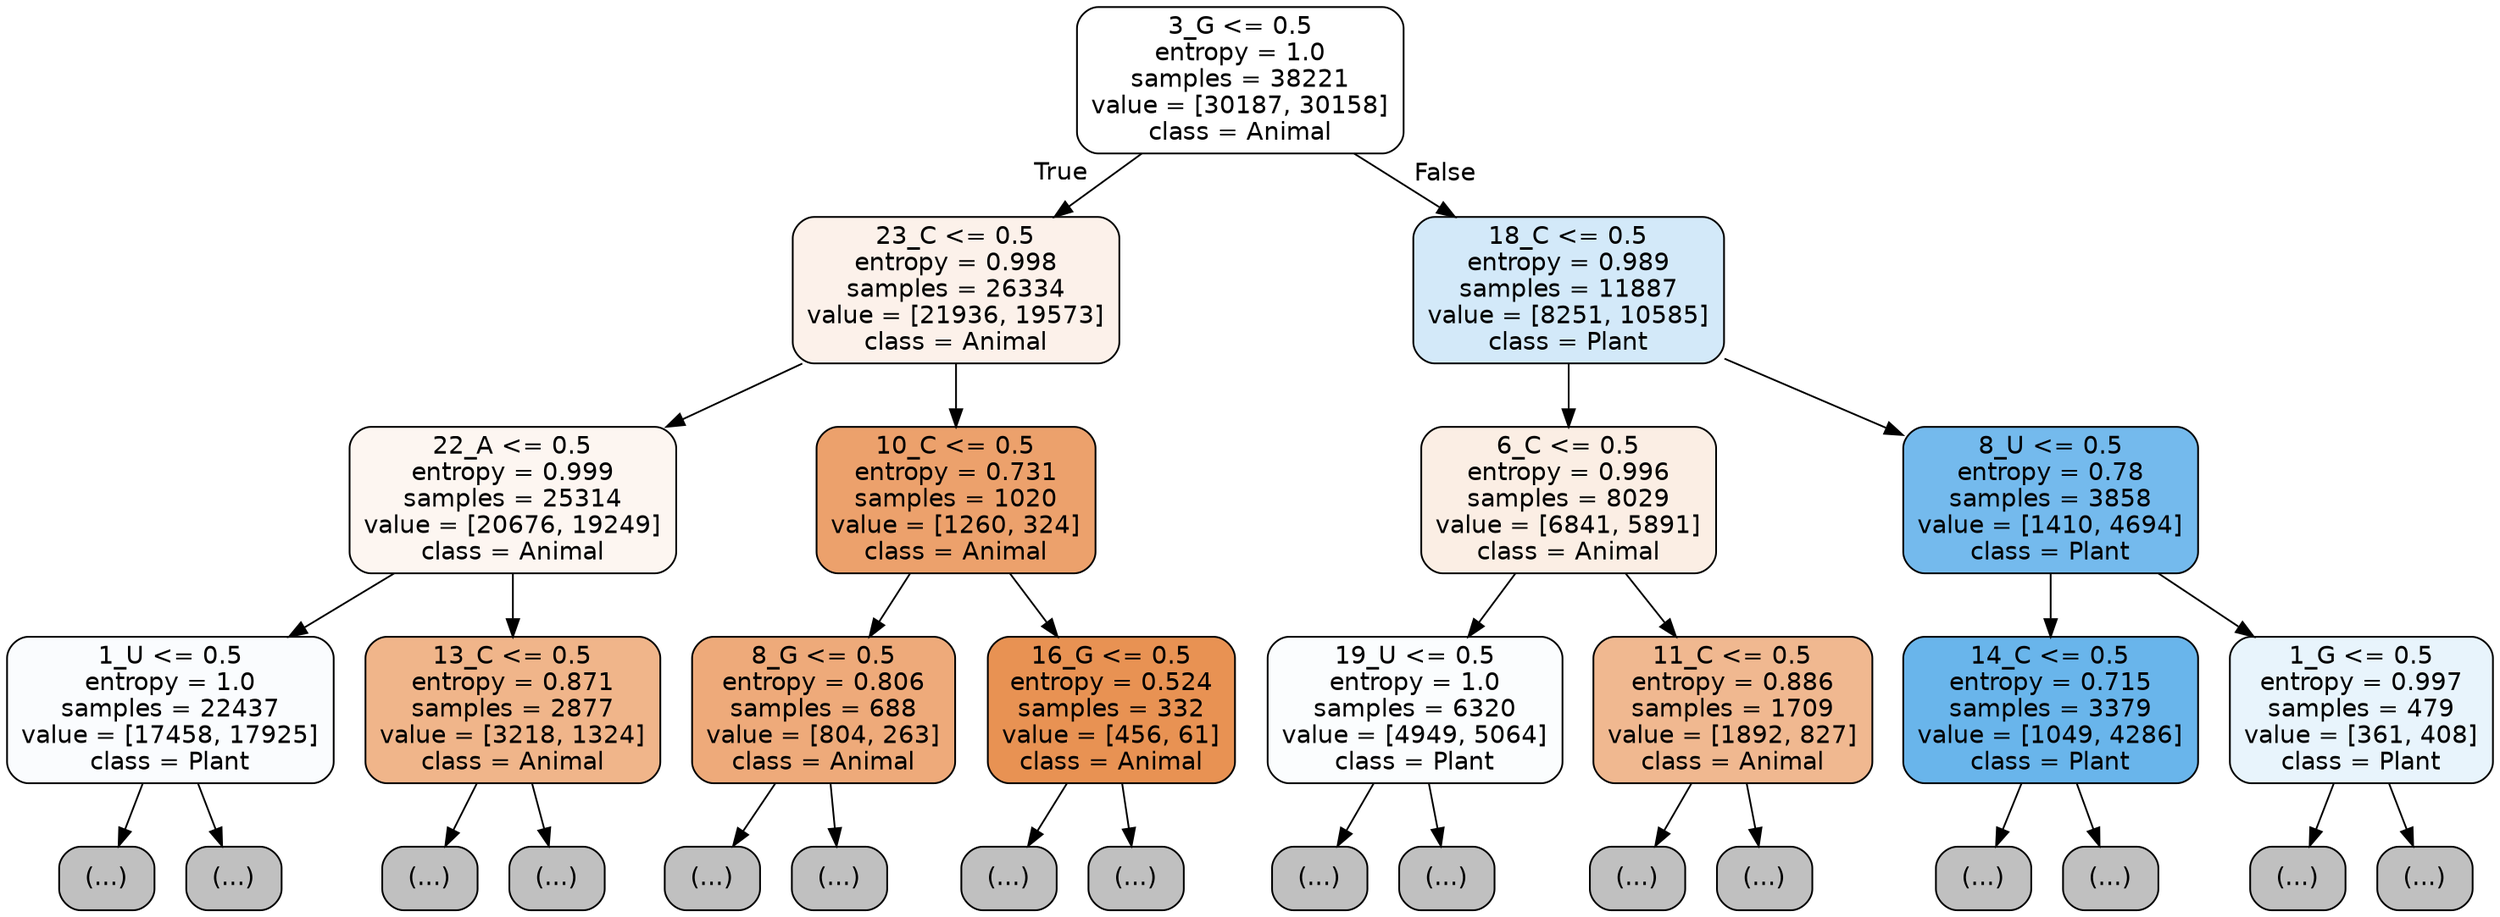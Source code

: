 digraph Tree {
node [shape=box, style="filled, rounded", color="black", fontname="helvetica"] ;
edge [fontname="helvetica"] ;
0 [label="3_G <= 0.5\nentropy = 1.0\nsamples = 38221\nvalue = [30187, 30158]\nclass = Animal", fillcolor="#ffffff"] ;
1 [label="23_C <= 0.5\nentropy = 0.998\nsamples = 26334\nvalue = [21936, 19573]\nclass = Animal", fillcolor="#fcf1ea"] ;
0 -> 1 [labeldistance=2.5, labelangle=45, headlabel="True"] ;
2 [label="22_A <= 0.5\nentropy = 0.999\nsamples = 25314\nvalue = [20676, 19249]\nclass = Animal", fillcolor="#fdf6f1"] ;
1 -> 2 ;
3 [label="1_U <= 0.5\nentropy = 1.0\nsamples = 22437\nvalue = [17458, 17925]\nclass = Plant", fillcolor="#fafcfe"] ;
2 -> 3 ;
4 [label="(...)", fillcolor="#C0C0C0"] ;
3 -> 4 ;
5769 [label="(...)", fillcolor="#C0C0C0"] ;
3 -> 5769 ;
10080 [label="13_C <= 0.5\nentropy = 0.871\nsamples = 2877\nvalue = [3218, 1324]\nclass = Animal", fillcolor="#f0b58a"] ;
2 -> 10080 ;
10081 [label="(...)", fillcolor="#C0C0C0"] ;
10080 -> 10081 ;
11042 [label="(...)", fillcolor="#C0C0C0"] ;
10080 -> 11042 ;
11337 [label="10_C <= 0.5\nentropy = 0.731\nsamples = 1020\nvalue = [1260, 324]\nclass = Animal", fillcolor="#eca16c"] ;
1 -> 11337 ;
11338 [label="8_G <= 0.5\nentropy = 0.806\nsamples = 688\nvalue = [804, 263]\nclass = Animal", fillcolor="#eeaa7a"] ;
11337 -> 11338 ;
11339 [label="(...)", fillcolor="#C0C0C0"] ;
11338 -> 11339 ;
11590 [label="(...)", fillcolor="#C0C0C0"] ;
11338 -> 11590 ;
11685 [label="16_G <= 0.5\nentropy = 0.524\nsamples = 332\nvalue = [456, 61]\nclass = Animal", fillcolor="#e89253"] ;
11337 -> 11685 ;
11686 [label="(...)", fillcolor="#C0C0C0"] ;
11685 -> 11686 ;
11777 [label="(...)", fillcolor="#C0C0C0"] ;
11685 -> 11777 ;
11814 [label="18_C <= 0.5\nentropy = 0.989\nsamples = 11887\nvalue = [8251, 10585]\nclass = Plant", fillcolor="#d3e9f9"] ;
0 -> 11814 [labeldistance=2.5, labelangle=-45, headlabel="False"] ;
11815 [label="6_C <= 0.5\nentropy = 0.996\nsamples = 8029\nvalue = [6841, 5891]\nclass = Animal", fillcolor="#fbeee4"] ;
11814 -> 11815 ;
11816 [label="19_U <= 0.5\nentropy = 1.0\nsamples = 6320\nvalue = [4949, 5064]\nclass = Plant", fillcolor="#fbfdfe"] ;
11815 -> 11816 ;
11817 [label="(...)", fillcolor="#C0C0C0"] ;
11816 -> 11817 ;
14028 [label="(...)", fillcolor="#C0C0C0"] ;
11816 -> 14028 ;
14645 [label="11_C <= 0.5\nentropy = 0.886\nsamples = 1709\nvalue = [1892, 827]\nclass = Animal", fillcolor="#f0b890"] ;
11815 -> 14645 ;
14646 [label="(...)", fillcolor="#C0C0C0"] ;
14645 -> 14646 ;
15301 [label="(...)", fillcolor="#C0C0C0"] ;
14645 -> 15301 ;
15466 [label="8_U <= 0.5\nentropy = 0.78\nsamples = 3858\nvalue = [1410, 4694]\nclass = Plant", fillcolor="#74baed"] ;
11814 -> 15466 ;
15467 [label="14_C <= 0.5\nentropy = 0.715\nsamples = 3379\nvalue = [1049, 4286]\nclass = Plant", fillcolor="#69b5eb"] ;
15466 -> 15467 ;
15468 [label="(...)", fillcolor="#C0C0C0"] ;
15467 -> 15468 ;
16101 [label="(...)", fillcolor="#C0C0C0"] ;
15467 -> 16101 ;
16274 [label="1_G <= 0.5\nentropy = 0.997\nsamples = 479\nvalue = [361, 408]\nclass = Plant", fillcolor="#e8f4fc"] ;
15466 -> 16274 ;
16275 [label="(...)", fillcolor="#C0C0C0"] ;
16274 -> 16275 ;
16534 [label="(...)", fillcolor="#C0C0C0"] ;
16274 -> 16534 ;
}